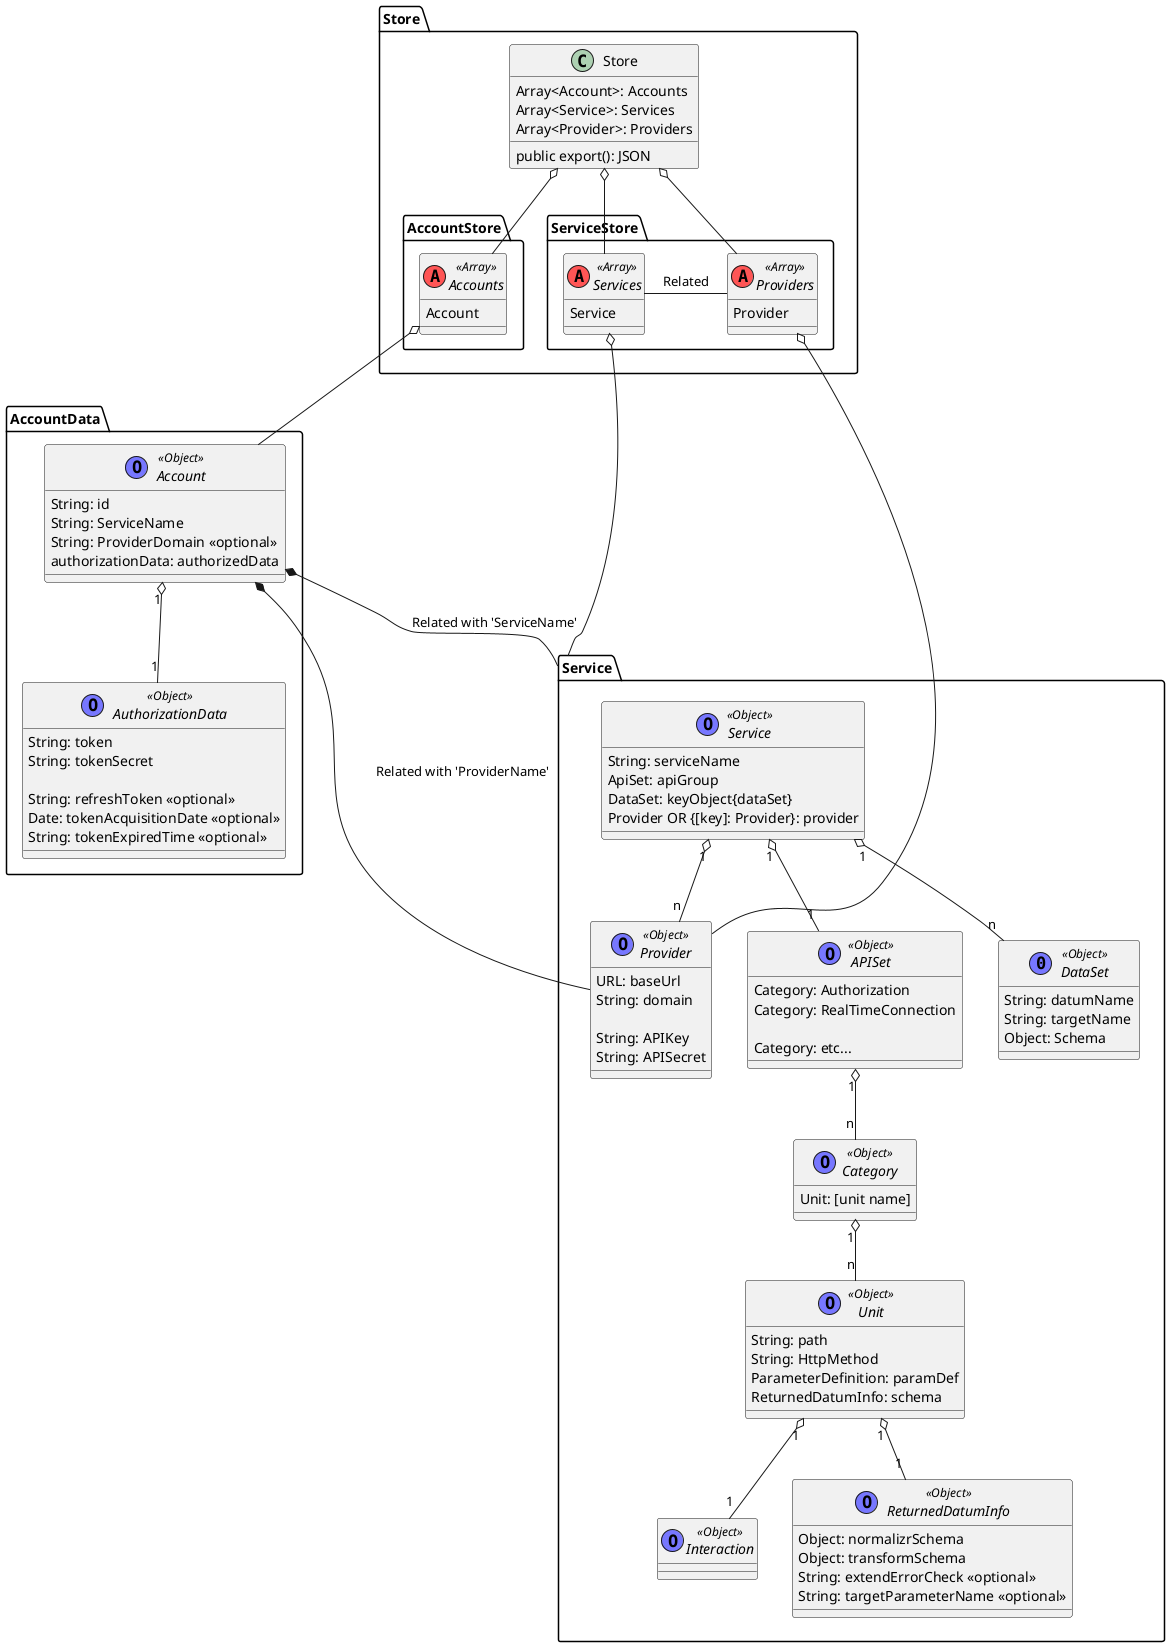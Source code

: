 @startuml

package Store{
    class Store{
        Array<Account>: Accounts
        Array<Service>: Services
        Array<Provider>: Providers
        public export(): JSON
    }

    package AccountStore{
        interface Accounts <<(A,#FF5555) Array>>{
            Account
        }
    }

    package ServiceStore{
        interface Services <<(A,#FF5555) Array>>{
            Service
        }
        interface Providers <<(A,#FF5555) Array>>{
            Provider
        }
    }

    Store o-- Accounts
    Store o-- Services
    Store o-- Providers
}

package "AccountData" {
    interface Account<<(O,#7777FF)Object>>{
        String: id
        String: ServiceName
        String: ProviderDomain <<optional>>
        authorizationData: authorizedData
    }

    interface AuthorizationData<<(O,#7777FF)Object>>{
        String: token
        String: tokenSecret

        String: refreshToken <<optional>>
        Date: tokenAcquisitionDate <<optional>>
        String: tokenExpiredTime <<optional>>
    }

    Account "1" o-- "1" AuthorizationData
}

package "Service" {
    interface Service<<(O,#7777FF)Object>>{
        String: serviceName
        ApiSet: apiGroup
        DataSet: keyObject{dataSet}
        Provider OR {[key]: Provider}: provider
    }

    interface Provider<<(O,#7777FF)Object>>{
        URL: baseUrl
        String: domain

        String: APIKey
        String: APISecret
    }

    interface APISet<<(O,#7777FF)Object>>{
        Category: Authorization
        Category: RealTimeConnection

        Category: etc...
    }

    interface DataSet<<(0, #7777FF)Object>>{
        String: datumName
        String: targetName
        Object: Schema
    }

    interface Category<<(O,#7777FF)Object>>{
        Unit: [unit name]
    }

    interface Unit<<(O,#7777FF)Object>>{
        String: path
        String: HttpMethod
        ParameterDefinition: paramDef
        ReturnedDatumInfo: schema
    }

    interface Interaction<<(O,#7777FF)Object>>{

    }

    interface ReturnedDatumInfo<<(O,#7777FF)Object>>{
        Object: normalizrSchema
        Object: transformSchema
        String: extendErrorCheck <<optional>>
        String: targetParameterName <<optional>>
    }


    Service "1" o-- "n" Provider
    Service "1" o-- "n" DataSet
    Service "1" o-- "1" APISet
    APISet "1" o-- "n" Category
    Category "1"  o-- "n" Unit
    Unit "1" o-- "1" ReturnedDatumInfo
    Unit "1" o-- "1" Interaction
}

Account *-- Service : Related with 'ServiceName'
Account *-- Provider : Related with 'ProviderName'

Accounts o-- Account
Services o-- Service
Providers o-- Provider
Services - Providers : Related

@enduml
